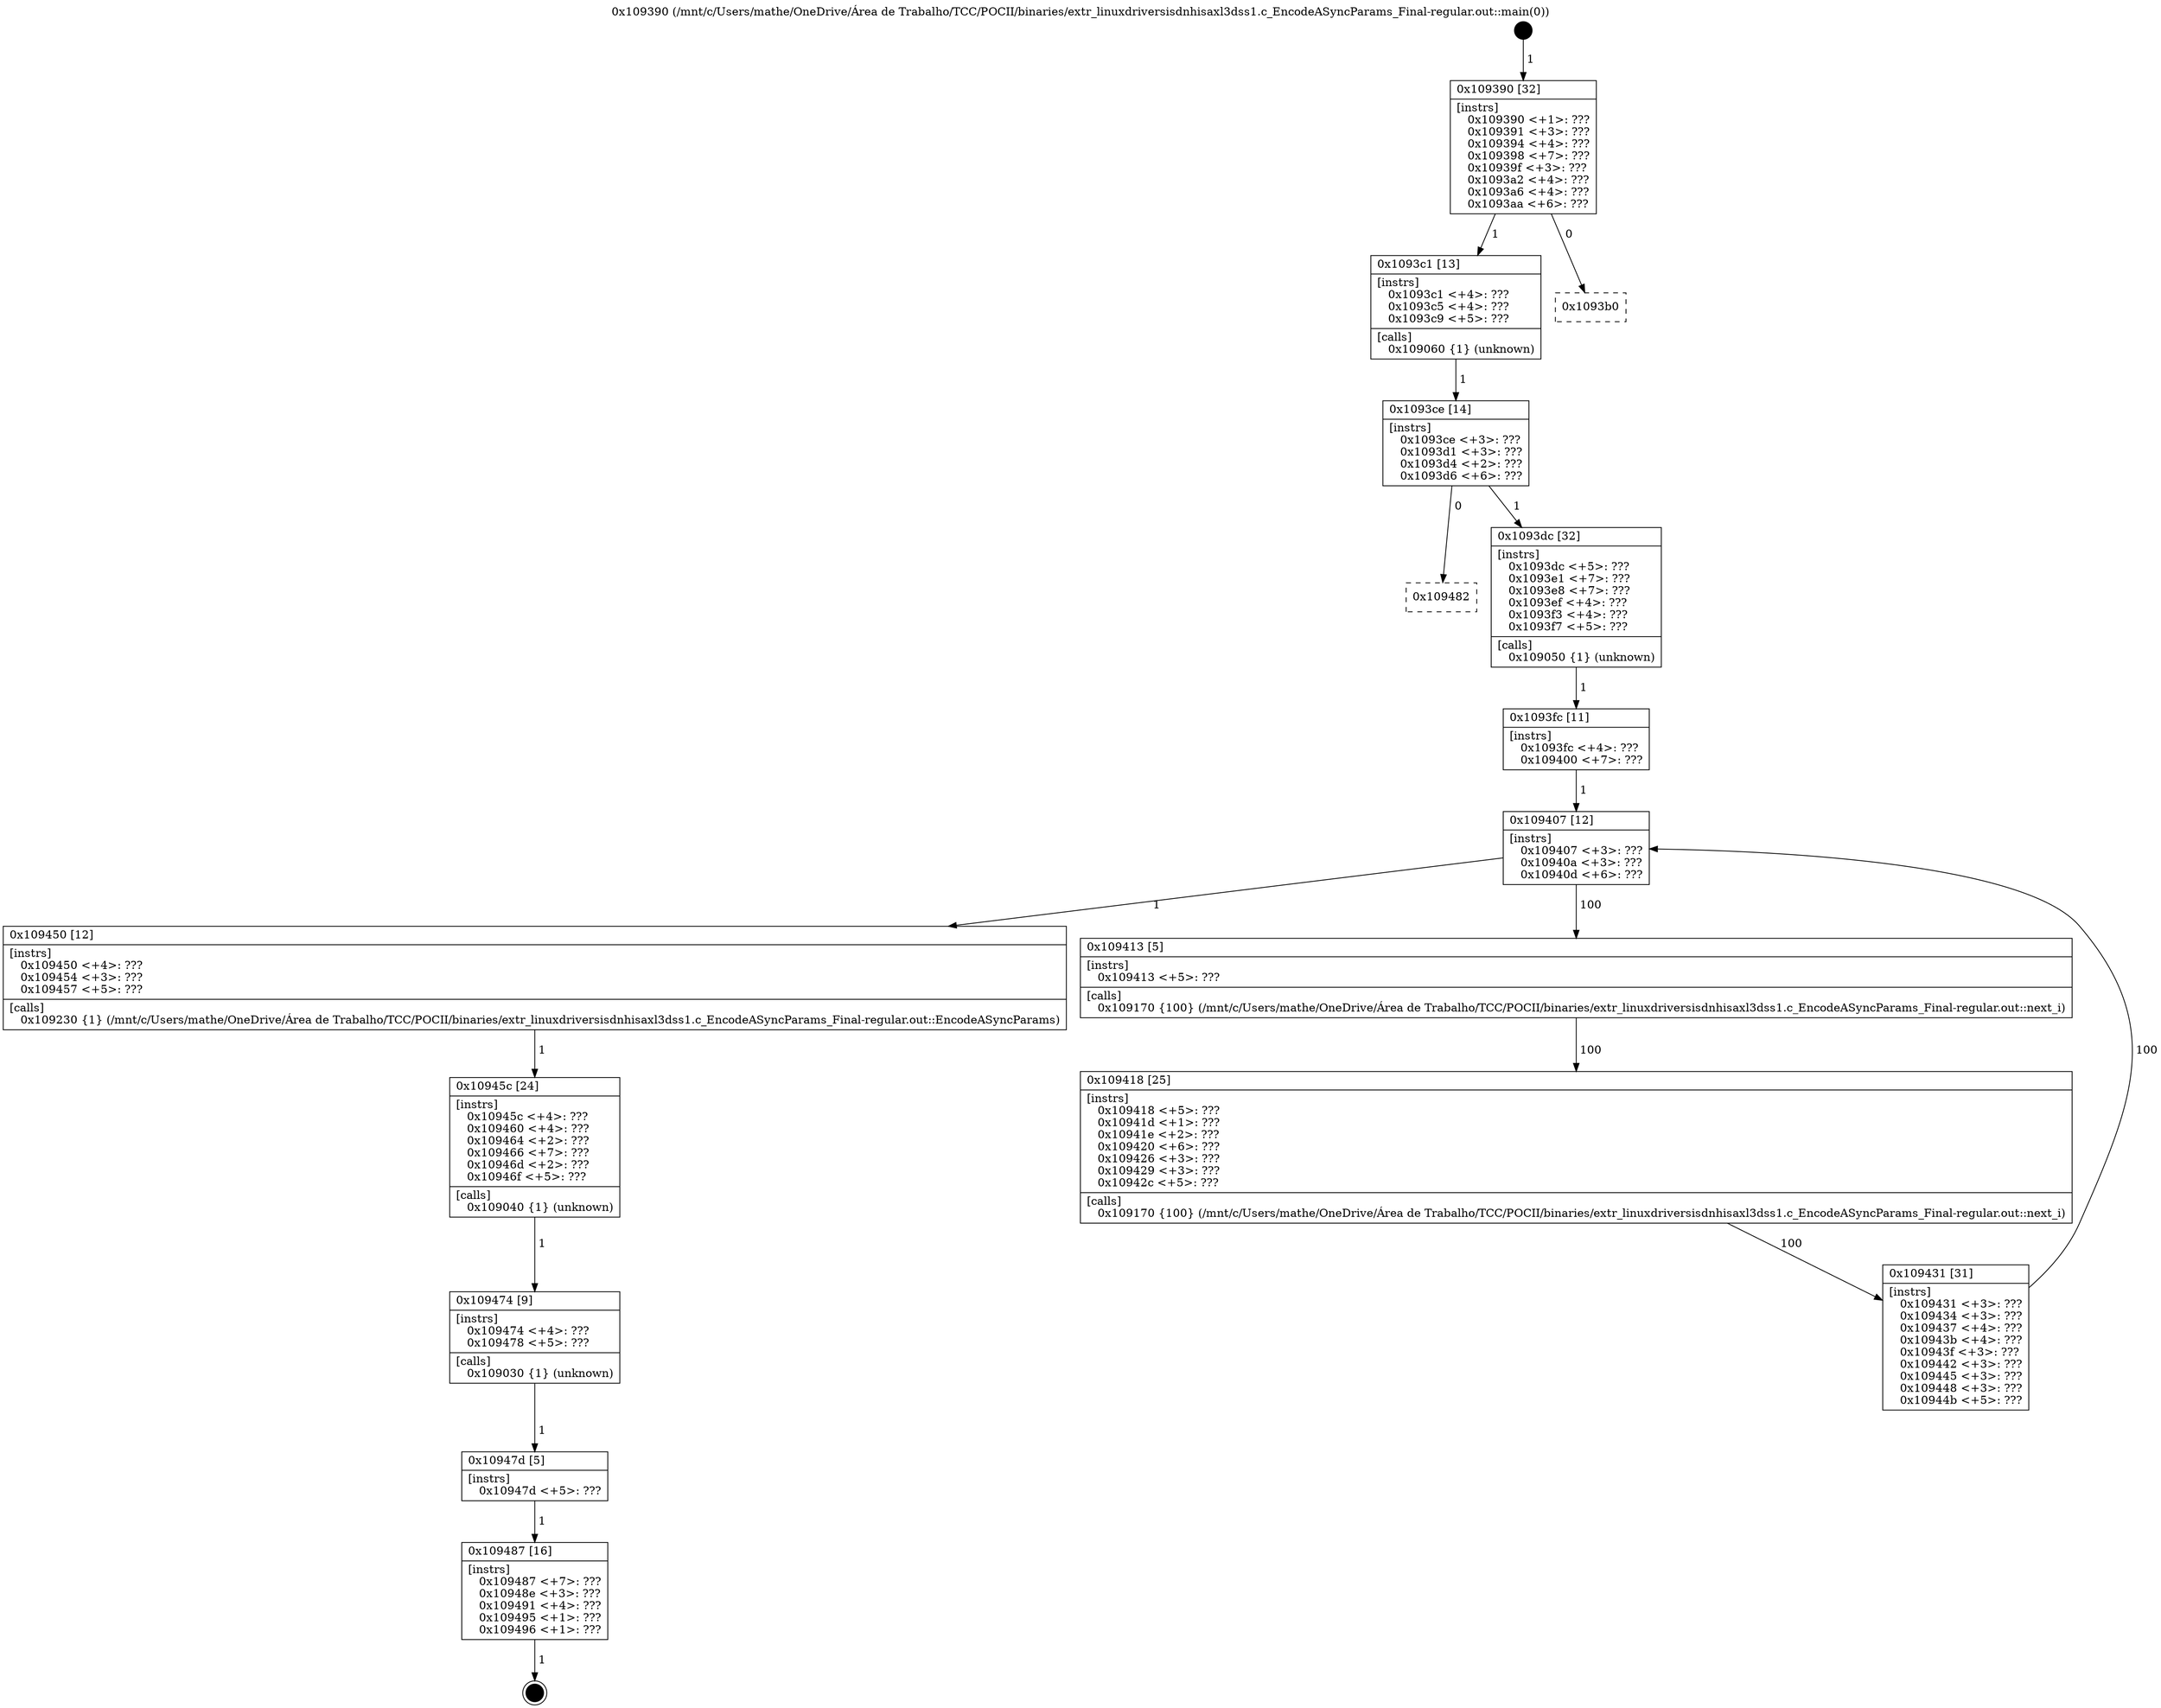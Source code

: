 digraph "0x109390" {
  label = "0x109390 (/mnt/c/Users/mathe/OneDrive/Área de Trabalho/TCC/POCII/binaries/extr_linuxdriversisdnhisaxl3dss1.c_EncodeASyncParams_Final-regular.out::main(0))"
  labelloc = "t"
  node[shape=record]

  Entry [label="",width=0.3,height=0.3,shape=circle,fillcolor=black,style=filled]
  "0x109390" [label="{
     0x109390 [32]\l
     | [instrs]\l
     &nbsp;&nbsp;0x109390 \<+1\>: ???\l
     &nbsp;&nbsp;0x109391 \<+3\>: ???\l
     &nbsp;&nbsp;0x109394 \<+4\>: ???\l
     &nbsp;&nbsp;0x109398 \<+7\>: ???\l
     &nbsp;&nbsp;0x10939f \<+3\>: ???\l
     &nbsp;&nbsp;0x1093a2 \<+4\>: ???\l
     &nbsp;&nbsp;0x1093a6 \<+4\>: ???\l
     &nbsp;&nbsp;0x1093aa \<+6\>: ???\l
  }"]
  "0x1093c1" [label="{
     0x1093c1 [13]\l
     | [instrs]\l
     &nbsp;&nbsp;0x1093c1 \<+4\>: ???\l
     &nbsp;&nbsp;0x1093c5 \<+4\>: ???\l
     &nbsp;&nbsp;0x1093c9 \<+5\>: ???\l
     | [calls]\l
     &nbsp;&nbsp;0x109060 \{1\} (unknown)\l
  }"]
  "0x1093b0" [label="{
     0x1093b0\l
  }", style=dashed]
  "0x1093ce" [label="{
     0x1093ce [14]\l
     | [instrs]\l
     &nbsp;&nbsp;0x1093ce \<+3\>: ???\l
     &nbsp;&nbsp;0x1093d1 \<+3\>: ???\l
     &nbsp;&nbsp;0x1093d4 \<+2\>: ???\l
     &nbsp;&nbsp;0x1093d6 \<+6\>: ???\l
  }"]
  "0x109482" [label="{
     0x109482\l
  }", style=dashed]
  "0x1093dc" [label="{
     0x1093dc [32]\l
     | [instrs]\l
     &nbsp;&nbsp;0x1093dc \<+5\>: ???\l
     &nbsp;&nbsp;0x1093e1 \<+7\>: ???\l
     &nbsp;&nbsp;0x1093e8 \<+7\>: ???\l
     &nbsp;&nbsp;0x1093ef \<+4\>: ???\l
     &nbsp;&nbsp;0x1093f3 \<+4\>: ???\l
     &nbsp;&nbsp;0x1093f7 \<+5\>: ???\l
     | [calls]\l
     &nbsp;&nbsp;0x109050 \{1\} (unknown)\l
  }"]
  Exit [label="",width=0.3,height=0.3,shape=circle,fillcolor=black,style=filled,peripheries=2]
  "0x109407" [label="{
     0x109407 [12]\l
     | [instrs]\l
     &nbsp;&nbsp;0x109407 \<+3\>: ???\l
     &nbsp;&nbsp;0x10940a \<+3\>: ???\l
     &nbsp;&nbsp;0x10940d \<+6\>: ???\l
  }"]
  "0x109450" [label="{
     0x109450 [12]\l
     | [instrs]\l
     &nbsp;&nbsp;0x109450 \<+4\>: ???\l
     &nbsp;&nbsp;0x109454 \<+3\>: ???\l
     &nbsp;&nbsp;0x109457 \<+5\>: ???\l
     | [calls]\l
     &nbsp;&nbsp;0x109230 \{1\} (/mnt/c/Users/mathe/OneDrive/Área de Trabalho/TCC/POCII/binaries/extr_linuxdriversisdnhisaxl3dss1.c_EncodeASyncParams_Final-regular.out::EncodeASyncParams)\l
  }"]
  "0x109413" [label="{
     0x109413 [5]\l
     | [instrs]\l
     &nbsp;&nbsp;0x109413 \<+5\>: ???\l
     | [calls]\l
     &nbsp;&nbsp;0x109170 \{100\} (/mnt/c/Users/mathe/OneDrive/Área de Trabalho/TCC/POCII/binaries/extr_linuxdriversisdnhisaxl3dss1.c_EncodeASyncParams_Final-regular.out::next_i)\l
  }"]
  "0x109418" [label="{
     0x109418 [25]\l
     | [instrs]\l
     &nbsp;&nbsp;0x109418 \<+5\>: ???\l
     &nbsp;&nbsp;0x10941d \<+1\>: ???\l
     &nbsp;&nbsp;0x10941e \<+2\>: ???\l
     &nbsp;&nbsp;0x109420 \<+6\>: ???\l
     &nbsp;&nbsp;0x109426 \<+3\>: ???\l
     &nbsp;&nbsp;0x109429 \<+3\>: ???\l
     &nbsp;&nbsp;0x10942c \<+5\>: ???\l
     | [calls]\l
     &nbsp;&nbsp;0x109170 \{100\} (/mnt/c/Users/mathe/OneDrive/Área de Trabalho/TCC/POCII/binaries/extr_linuxdriversisdnhisaxl3dss1.c_EncodeASyncParams_Final-regular.out::next_i)\l
  }"]
  "0x109431" [label="{
     0x109431 [31]\l
     | [instrs]\l
     &nbsp;&nbsp;0x109431 \<+3\>: ???\l
     &nbsp;&nbsp;0x109434 \<+3\>: ???\l
     &nbsp;&nbsp;0x109437 \<+4\>: ???\l
     &nbsp;&nbsp;0x10943b \<+4\>: ???\l
     &nbsp;&nbsp;0x10943f \<+3\>: ???\l
     &nbsp;&nbsp;0x109442 \<+3\>: ???\l
     &nbsp;&nbsp;0x109445 \<+3\>: ???\l
     &nbsp;&nbsp;0x109448 \<+3\>: ???\l
     &nbsp;&nbsp;0x10944b \<+5\>: ???\l
  }"]
  "0x1093fc" [label="{
     0x1093fc [11]\l
     | [instrs]\l
     &nbsp;&nbsp;0x1093fc \<+4\>: ???\l
     &nbsp;&nbsp;0x109400 \<+7\>: ???\l
  }"]
  "0x10945c" [label="{
     0x10945c [24]\l
     | [instrs]\l
     &nbsp;&nbsp;0x10945c \<+4\>: ???\l
     &nbsp;&nbsp;0x109460 \<+4\>: ???\l
     &nbsp;&nbsp;0x109464 \<+2\>: ???\l
     &nbsp;&nbsp;0x109466 \<+7\>: ???\l
     &nbsp;&nbsp;0x10946d \<+2\>: ???\l
     &nbsp;&nbsp;0x10946f \<+5\>: ???\l
     | [calls]\l
     &nbsp;&nbsp;0x109040 \{1\} (unknown)\l
  }"]
  "0x109474" [label="{
     0x109474 [9]\l
     | [instrs]\l
     &nbsp;&nbsp;0x109474 \<+4\>: ???\l
     &nbsp;&nbsp;0x109478 \<+5\>: ???\l
     | [calls]\l
     &nbsp;&nbsp;0x109030 \{1\} (unknown)\l
  }"]
  "0x10947d" [label="{
     0x10947d [5]\l
     | [instrs]\l
     &nbsp;&nbsp;0x10947d \<+5\>: ???\l
  }"]
  "0x109487" [label="{
     0x109487 [16]\l
     | [instrs]\l
     &nbsp;&nbsp;0x109487 \<+7\>: ???\l
     &nbsp;&nbsp;0x10948e \<+3\>: ???\l
     &nbsp;&nbsp;0x109491 \<+4\>: ???\l
     &nbsp;&nbsp;0x109495 \<+1\>: ???\l
     &nbsp;&nbsp;0x109496 \<+1\>: ???\l
  }"]
  Entry -> "0x109390" [label=" 1"]
  "0x109390" -> "0x1093c1" [label=" 1"]
  "0x109390" -> "0x1093b0" [label=" 0"]
  "0x1093c1" -> "0x1093ce" [label=" 1"]
  "0x1093ce" -> "0x109482" [label=" 0"]
  "0x1093ce" -> "0x1093dc" [label=" 1"]
  "0x109487" -> Exit [label=" 1"]
  "0x1093dc" -> "0x1093fc" [label=" 1"]
  "0x109407" -> "0x109450" [label=" 1"]
  "0x109407" -> "0x109413" [label=" 100"]
  "0x109413" -> "0x109418" [label=" 100"]
  "0x109418" -> "0x109431" [label=" 100"]
  "0x1093fc" -> "0x109407" [label=" 1"]
  "0x109431" -> "0x109407" [label=" 100"]
  "0x109450" -> "0x10945c" [label=" 1"]
  "0x10945c" -> "0x109474" [label=" 1"]
  "0x109474" -> "0x10947d" [label=" 1"]
  "0x10947d" -> "0x109487" [label=" 1"]
}
